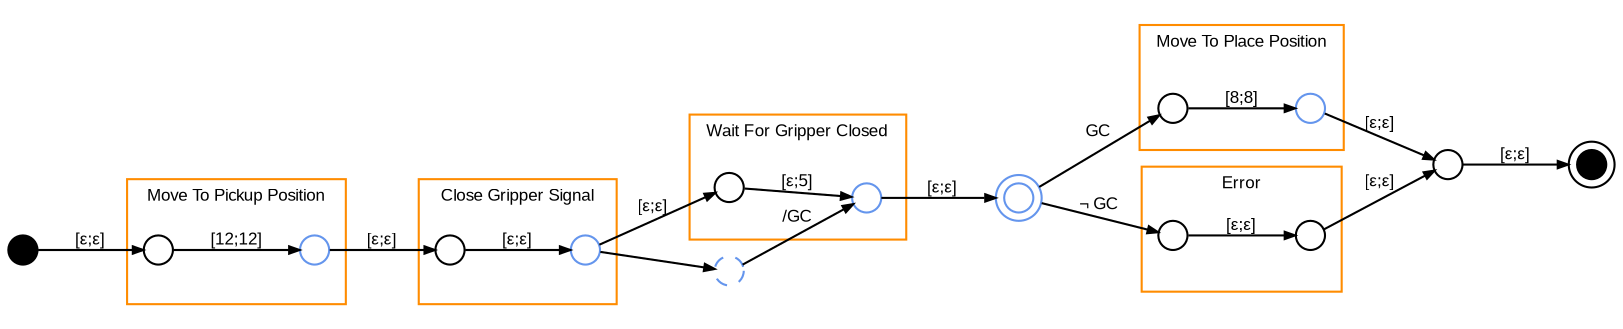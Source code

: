 # http://www.graphviz.org/content/cluster

digraph G {
  graph [fontname="Arial"];
  node [fontname="Arial" shape=circle width=0.2 label="" ];
  edge [fontname="Arial" arrowsize = 0.5 fontsize=8];
  rankdir=LR;
  bgcolor=transparent;

  subgraph cluster_move1 {
    move1s -> move1e [label="[12;12]"];
    color=darkorange;
    label="Move To Pickup Position";
    fontsize = 8;
  }

  subgraph cluster_move2 {
    move2s -> move2e [label="[8;8]"];
    color=darkorange;
    label="Move To Place Position";
    fontsize = 8;
  }

  subgraph cluster_close1 {
    close1s -> close1e  [label="[ε;ε]"];
    color=darkorange;
    label="Close Gripper Signal";
    fontsize = 8;
  }

  subgraph cluster_wait1 {
    wait1s -> wait1e [label="[ε;5]"];
    color=darkorange;
    label="Wait For Gripper Closed";
    fontsize = 8;
  }

  subgraph cluster_error1 {
    error1s -> error1e [label="[ε;ε]"];
    color=darkorange;
    label="Error";
    fontsize = 8;
  }

  start -> move1s [label="[ε;ε]"];
  move1e -> close1s [label="[ε;ε]"];
  close1e -> wait1s [label="[ε;ε]"];
  wait1e -> choice1 [label="[ε;ε]"];
  choice1 -> move2s [label="GC"];
  choice1 -> error1s [label="¬ GC"];
  move2e -> merge1 [label="[ε;ε]"];
  error1e -> merge1 [label="[ε;ε]"];
  merge1 -> end [label="[ε;ε]"];
  move1e [color=cornflowerblue];
  move2e [color=cornflowerblue];
  close1e [color=cornflowerblue];
  wait1e [color=cornflowerblue];
  observegc [color=cornflowerblue style="dashed"];
  close1e -> observegc;
  observegc -> wait1e [label="/GC"];
  choice1 [shape=doublecircle color=cornflowerblue];

  start [shape=circle color=black style=filled width=0.2 ];
  end [shape=doublecircle color=black style=filled width=0.2 ];
}
